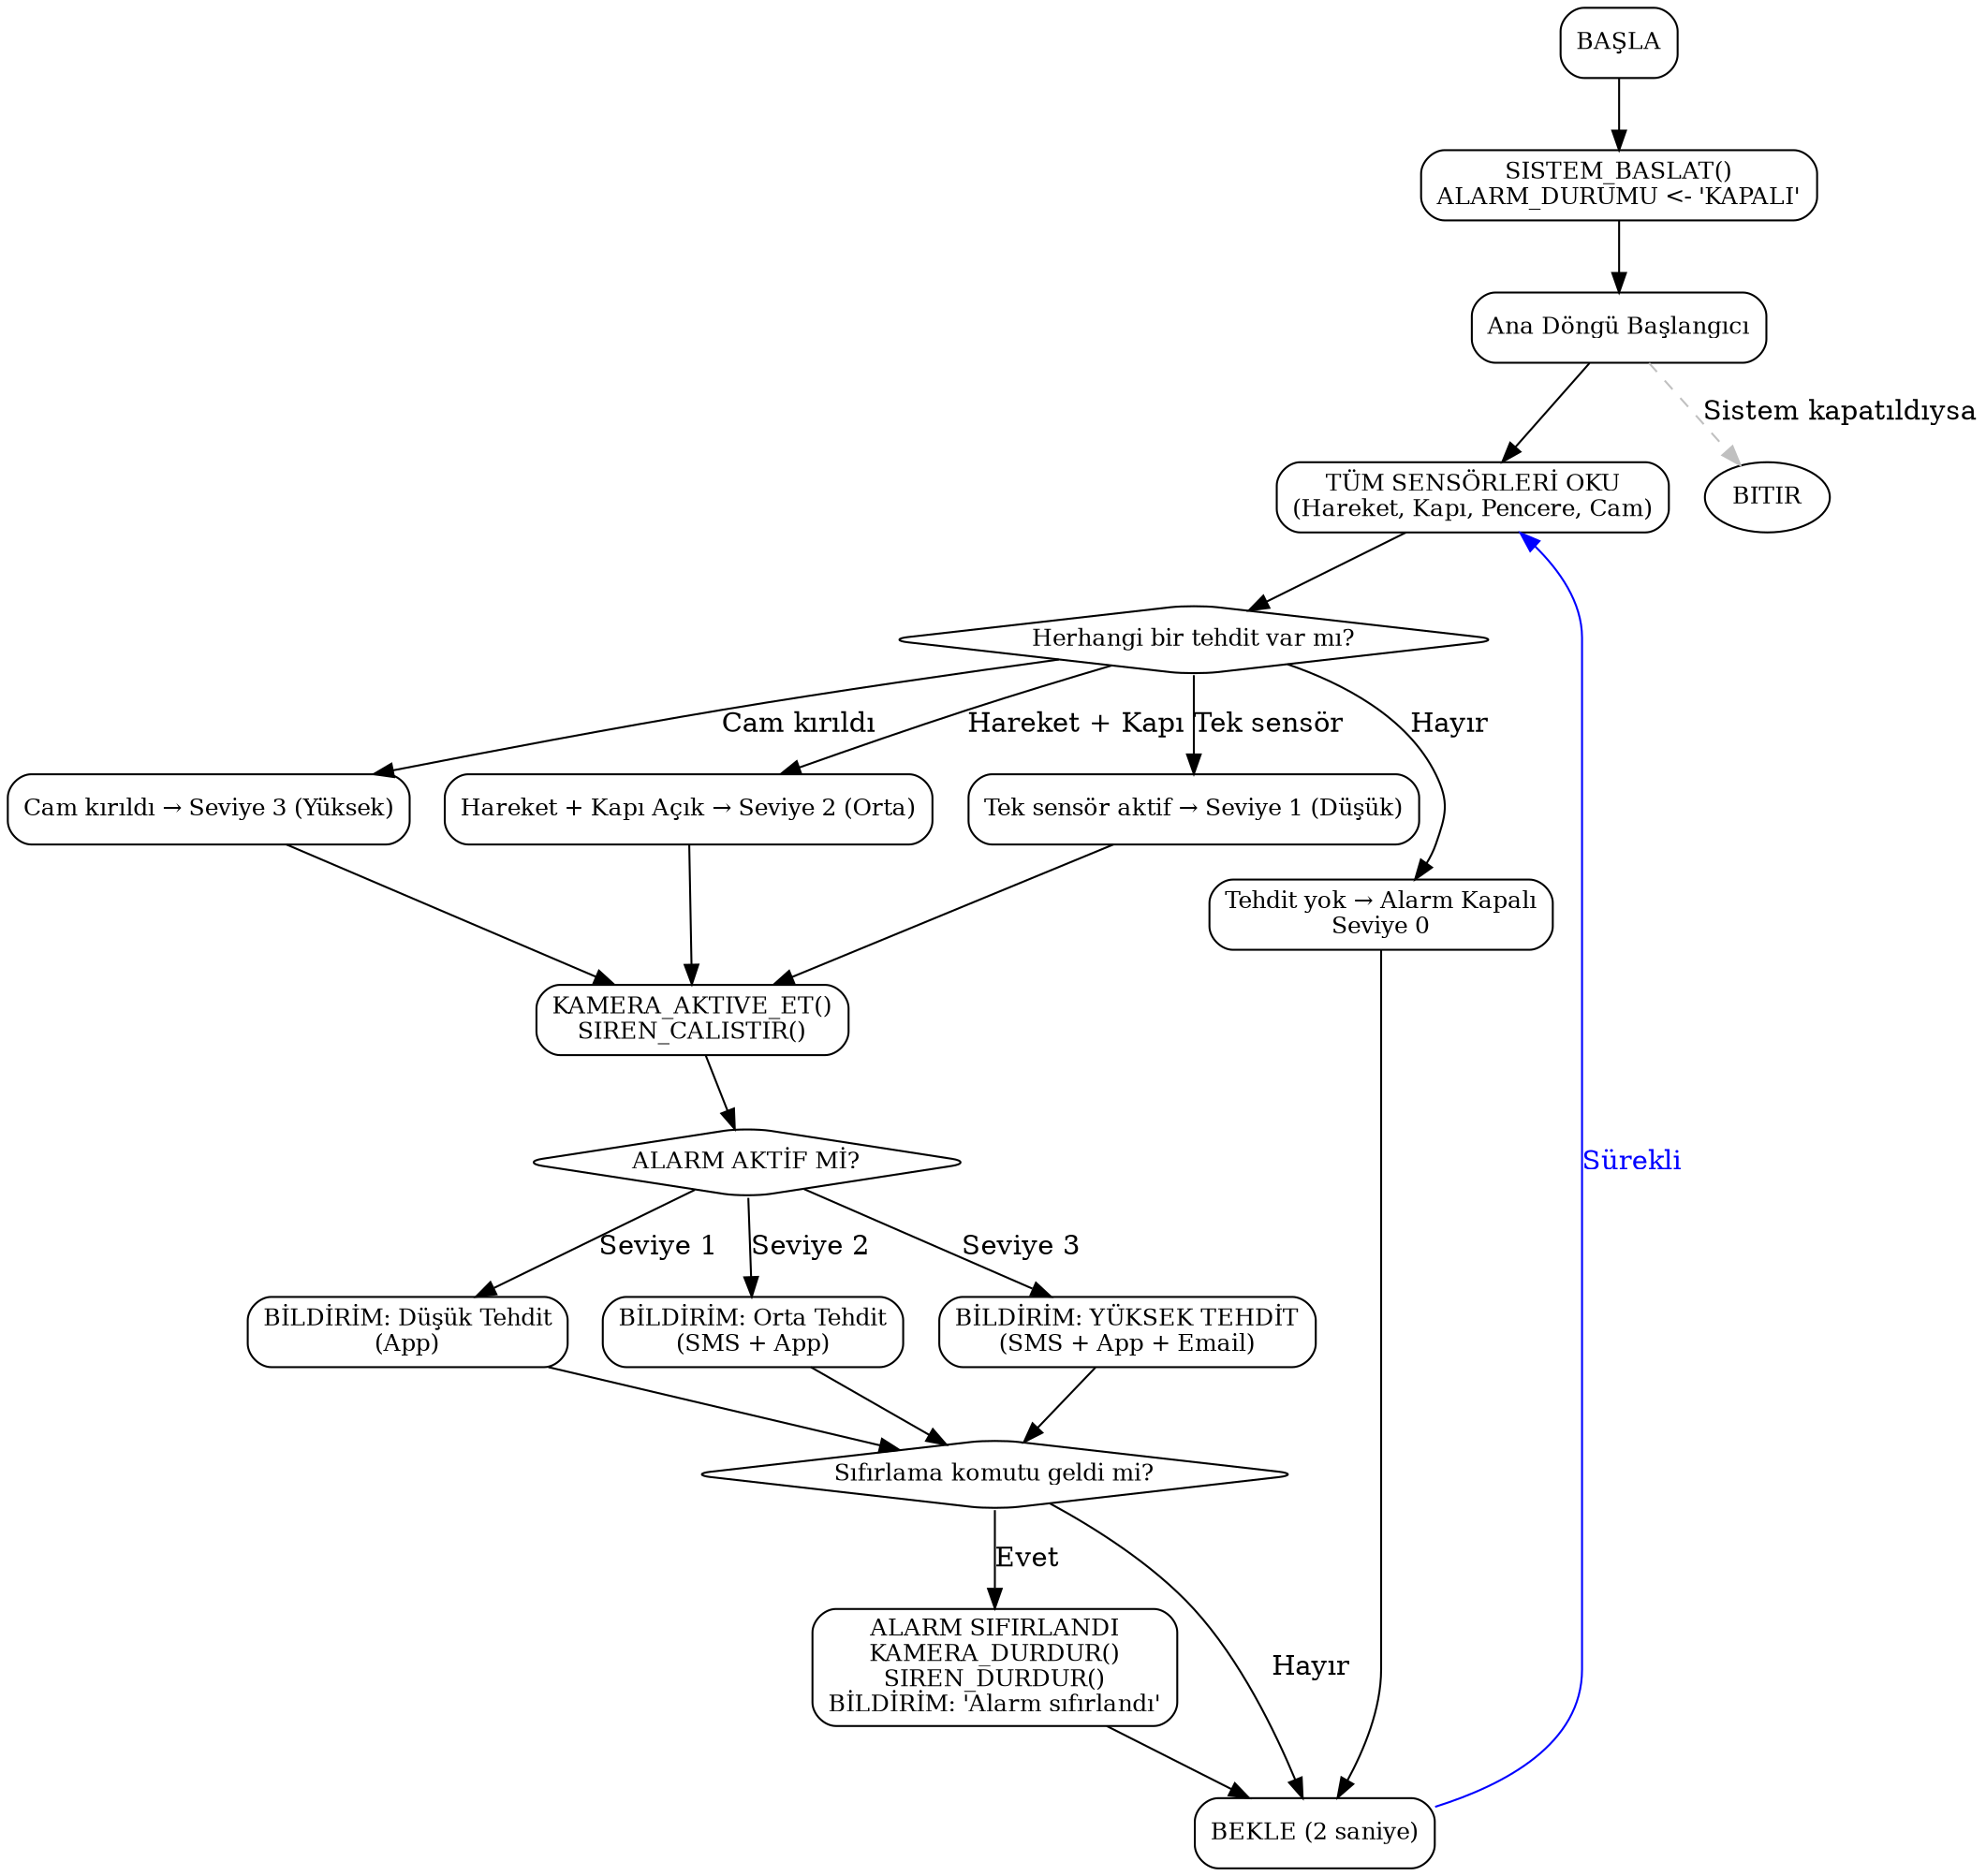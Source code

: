 digraph SmartHomeSecurity {
  rankdir=TB;
  node [shape=box, style=rounded, fontsize=12];

  start [label="BAŞLA"];
  init [label="SISTEM_BASLAT()\nALARM_DURUMU <- 'KAPALI'"];
  loopStart [label="Ana Döngü Başlangıcı"];
  readSensors [label="TÜM SENSÖRLERİ OKU\n(Hareket, Kapı, Pencere, Cam)"];
  threatCheck [label="Herhangi bir tehdit var mı?", shape=diamond];
  
  levelHigh [label="Cam kırıldı → Seviye 3 (Yüksek)"];
  levelMed [label="Hareket + Kapı Açık → Seviye 2 (Orta)"];
  levelLow [label="Tek sensör aktif → Seviye 1 (Düşük)"];
  noThreat [label="Tehdit yok → Alarm Kapalı\nSeviye 0"];

  alarmActive [label="ALARM AKTİF Mİ?", shape=diamond];
  activate [label="KAMERA_AKTIVE_ET()\nSIREN_CALISTIR()"];

  notifLow [label="BİLDİRİM: Düşük Tehdit\n(App)"];
  notifMed [label="BİLDİRİM: Orta Tehdit\n(SMS + App)"];
  notifHigh [label="BİLDİRİM: YÜKSEK TEHDİT\n(SMS + App + Email)"];

  resetCheck [label="Sıfırlama komutu geldi mi?", shape=diamond];
  resetYes [label="ALARM SIFIRLANDI\nKAMERA_DURDUR()\nSIREN_DURDUR()\nBİLDİRİM: 'Alarm sıfırlandı'"];
  
  waitNode [label="BEKLE (2 saniye)"];
  
  end [label="BITIR", shape=oval];

  // --- Akışlar ---
  start -> init -> loopStart -> readSensors;
  readSensors -> threatCheck;

  threatCheck -> levelHigh [label="Cam kırıldı"];
  threatCheck -> levelMed [label="Hareket + Kapı"];
  threatCheck -> levelLow [label="Tek sensör"];
  threatCheck -> noThreat [label="Hayır"];

  levelHigh -> activate;
  levelMed -> activate;
  levelLow -> activate;
  noThreat -> waitNode;

  activate -> alarmActive;
  alarmActive -> notifLow [label="Seviye 1"];
  alarmActive -> notifMed [label="Seviye 2"];
  alarmActive -> notifHigh [label="Seviye 3"];

  notifLow -> resetCheck;
  notifMed -> resetCheck;
  notifHigh -> resetCheck;

  resetCheck -> resetYes [label="Evet"];
  resetCheck -> waitNode [label="Hayır"];

  resetYes -> waitNode;

  waitNode -> readSensors [label="Sürekli", color=blue, fontcolor=blue]; // Sonsuz döngü oku

  // Opsiyonel durdurma çıkışı (manuel kapatma vb.)
  loopStart -> end [label="Sistem kapatıldıysa", style=dashed, color=gray];
}
